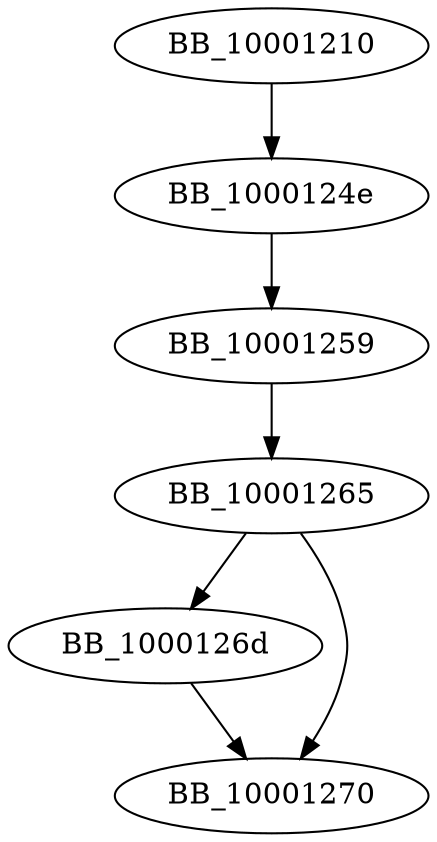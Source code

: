 DiGraph sub_10001210{
BB_10001210->BB_1000124e
BB_1000124e->BB_10001259
BB_10001259->BB_10001265
BB_10001265->BB_1000126d
BB_10001265->BB_10001270
BB_1000126d->BB_10001270
}
